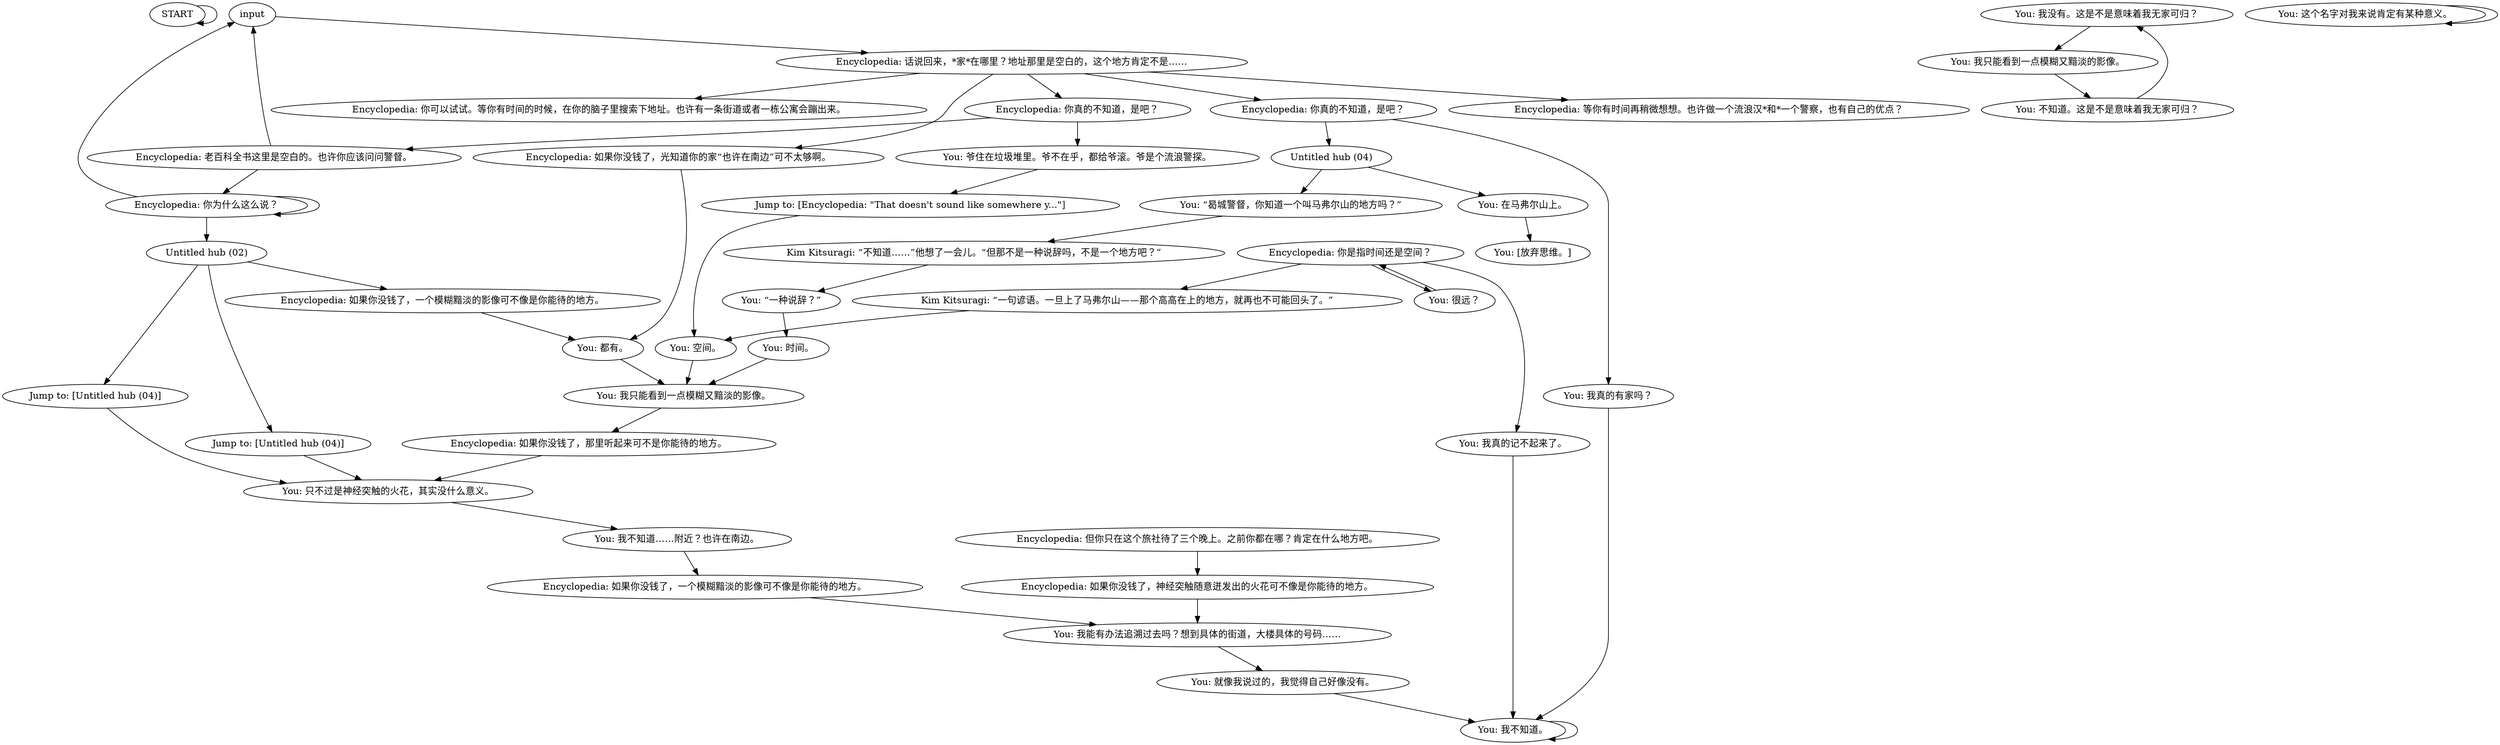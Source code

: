 # WHIRLING F1 ORB / dialogue home
# where is home, what is home afterthought
# ==================================================
digraph G {
	  0 [label="START"];
	  1 [label="input"];
	  2 [label="You: 只不过是神经突触的火花，其实没什么意义。"];
	  3 [label="Untitled hub (04)"];
	  4 [label="You: 我没有。这是不是意味着我无家可归？"];
	  5 [label="Encyclopedia: 如果你没钱了，光知道你的家“也许在南边”可不太够啊。"];
	  6 [label="You: 我真的记不起来了。"];
	  7 [label="You: 时间。"];
	  8 [label="Kim Kitsuragi: “一句谚语。一旦上了马弗尔山——那个高高在上的地方，就再也不可能回头了。”"];
	  9 [label="You: 空间。"];
	  10 [label="Encyclopedia: 如果你没钱了，那里听起来可不是你能待的地方。"];
	  11 [label="Encyclopedia: 如果你没钱了，一个模糊黯淡的影像可不像是你能待的地方。"];
	  12 [label="You: 我不知道……附近？也许在南边。"];
	  13 [label="Encyclopedia: 你真的不知道，是吧？"];
	  14 [label="You: 就像我说过的，我觉得自己好像没有。"];
	  15 [label="Encyclopedia: 你可以试试。等你有时间的时候，在你的脑子里搜索下地址。也许有一条街道或者一栋公寓会蹦出来。"];
	  16 [label="You: 我真的有家吗？"];
	  17 [label="You: 我只能看到一点模糊又黯淡的影像。"];
	  18 [label="Encyclopedia: 如果你没钱了，神经突触随意迸发出的火花可不像是你能待的地方。"];
	  19 [label="Untitled hub (02)"];
	  20 [label="You: 这个名字对我来说肯定有某种意义。"];
	  21 [label="Encyclopedia: 老百科全书这里是空白的。也许你应该问问警督。"];
	  22 [label="You: 不知道。这是不是意味着我无家可归？"];
	  23 [label="Encyclopedia: 如果你没钱了，一个模糊黯淡的影像可不像是你能待的地方。"];
	  24 [label="Encyclopedia: 你真的不知道，是吧？"];
	  25 [label="You: [放弃思维。]"];
	  26 [label="Encyclopedia: 你为什么这么说？"];
	  27 [label="You: “曷城警督，你知道一个叫马弗尔山的地方吗？”"];
	  28 [label="You: 我能有办法追溯过去吗？想到具体的街道，大楼具体的号码……"];
	  29 [label="Jump to: [Untitled hub (04)]"];
	  30 [label="You: 很远？"];
	  31 [label="You: 都有。"];
	  32 [label="Jump to: [Untitled hub (04)]"];
	  33 [label="You: 在马弗尔山上。"];
	  34 [label="You: 爷住在垃圾堆里。爷不在乎，都给爷滚。爷是个流浪警探。"];
	  35 [label="You: 我只能看到一点模糊又黯淡的影像。"];
	  36 [label="Jump to: [Encyclopedia: \"That doesn't sound like somewhere y...\"]"];
	  37 [label="Encyclopedia: 等你有时间再稍微想想。也许做一个流浪汉*和*一个警察，也有自己的优点？"];
	  38 [label="You: 我不知道。"];
	  39 [label="Encyclopedia: 但你只在这个旅社待了三个晚上。之前你都在哪？肯定在什么地方吧。"];
	  40 [label="Encyclopedia: 话说回来，*家*在哪里？地址那里是空白的，这个地方肯定不是……"];
	  41 [label="Encyclopedia: 你是指时间还是空间？"];
	  42 [label="You: “一种说辞？”"];
	  43 [label="Kim Kitsuragi: “不知道……”他想了一会儿。“但那不是一种说辞吗，不是一个地方吧？”"];
	  0 -> 0
	  1 -> 40
	  2 -> 12
	  3 -> 33
	  3 -> 27
	  4 -> 17
	  5 -> 31
	  6 -> 38
	  7 -> 35
	  8 -> 9
	  9 -> 35
	  10 -> 2
	  11 -> 31
	  12 -> 23
	  13 -> 16
	  13 -> 3
	  14 -> 38
	  16 -> 38
	  17 -> 22
	  18 -> 28
	  19 -> 32
	  19 -> 11
	  19 -> 29
	  20 -> 20
	  21 -> 1
	  21 -> 26
	  22 -> 4
	  23 -> 28
	  24 -> 34
	  24 -> 21
	  26 -> 1
	  26 -> 26
	  26 -> 19
	  27 -> 43
	  28 -> 14
	  29 -> 2
	  30 -> 41
	  31 -> 35
	  32 -> 2
	  33 -> 25
	  34 -> 36
	  35 -> 10
	  36 -> 9
	  38 -> 38
	  39 -> 18
	  40 -> 37
	  40 -> 5
	  40 -> 13
	  40 -> 15
	  40 -> 24
	  41 -> 8
	  41 -> 6
	  41 -> 30
	  42 -> 7
	  43 -> 42
}

